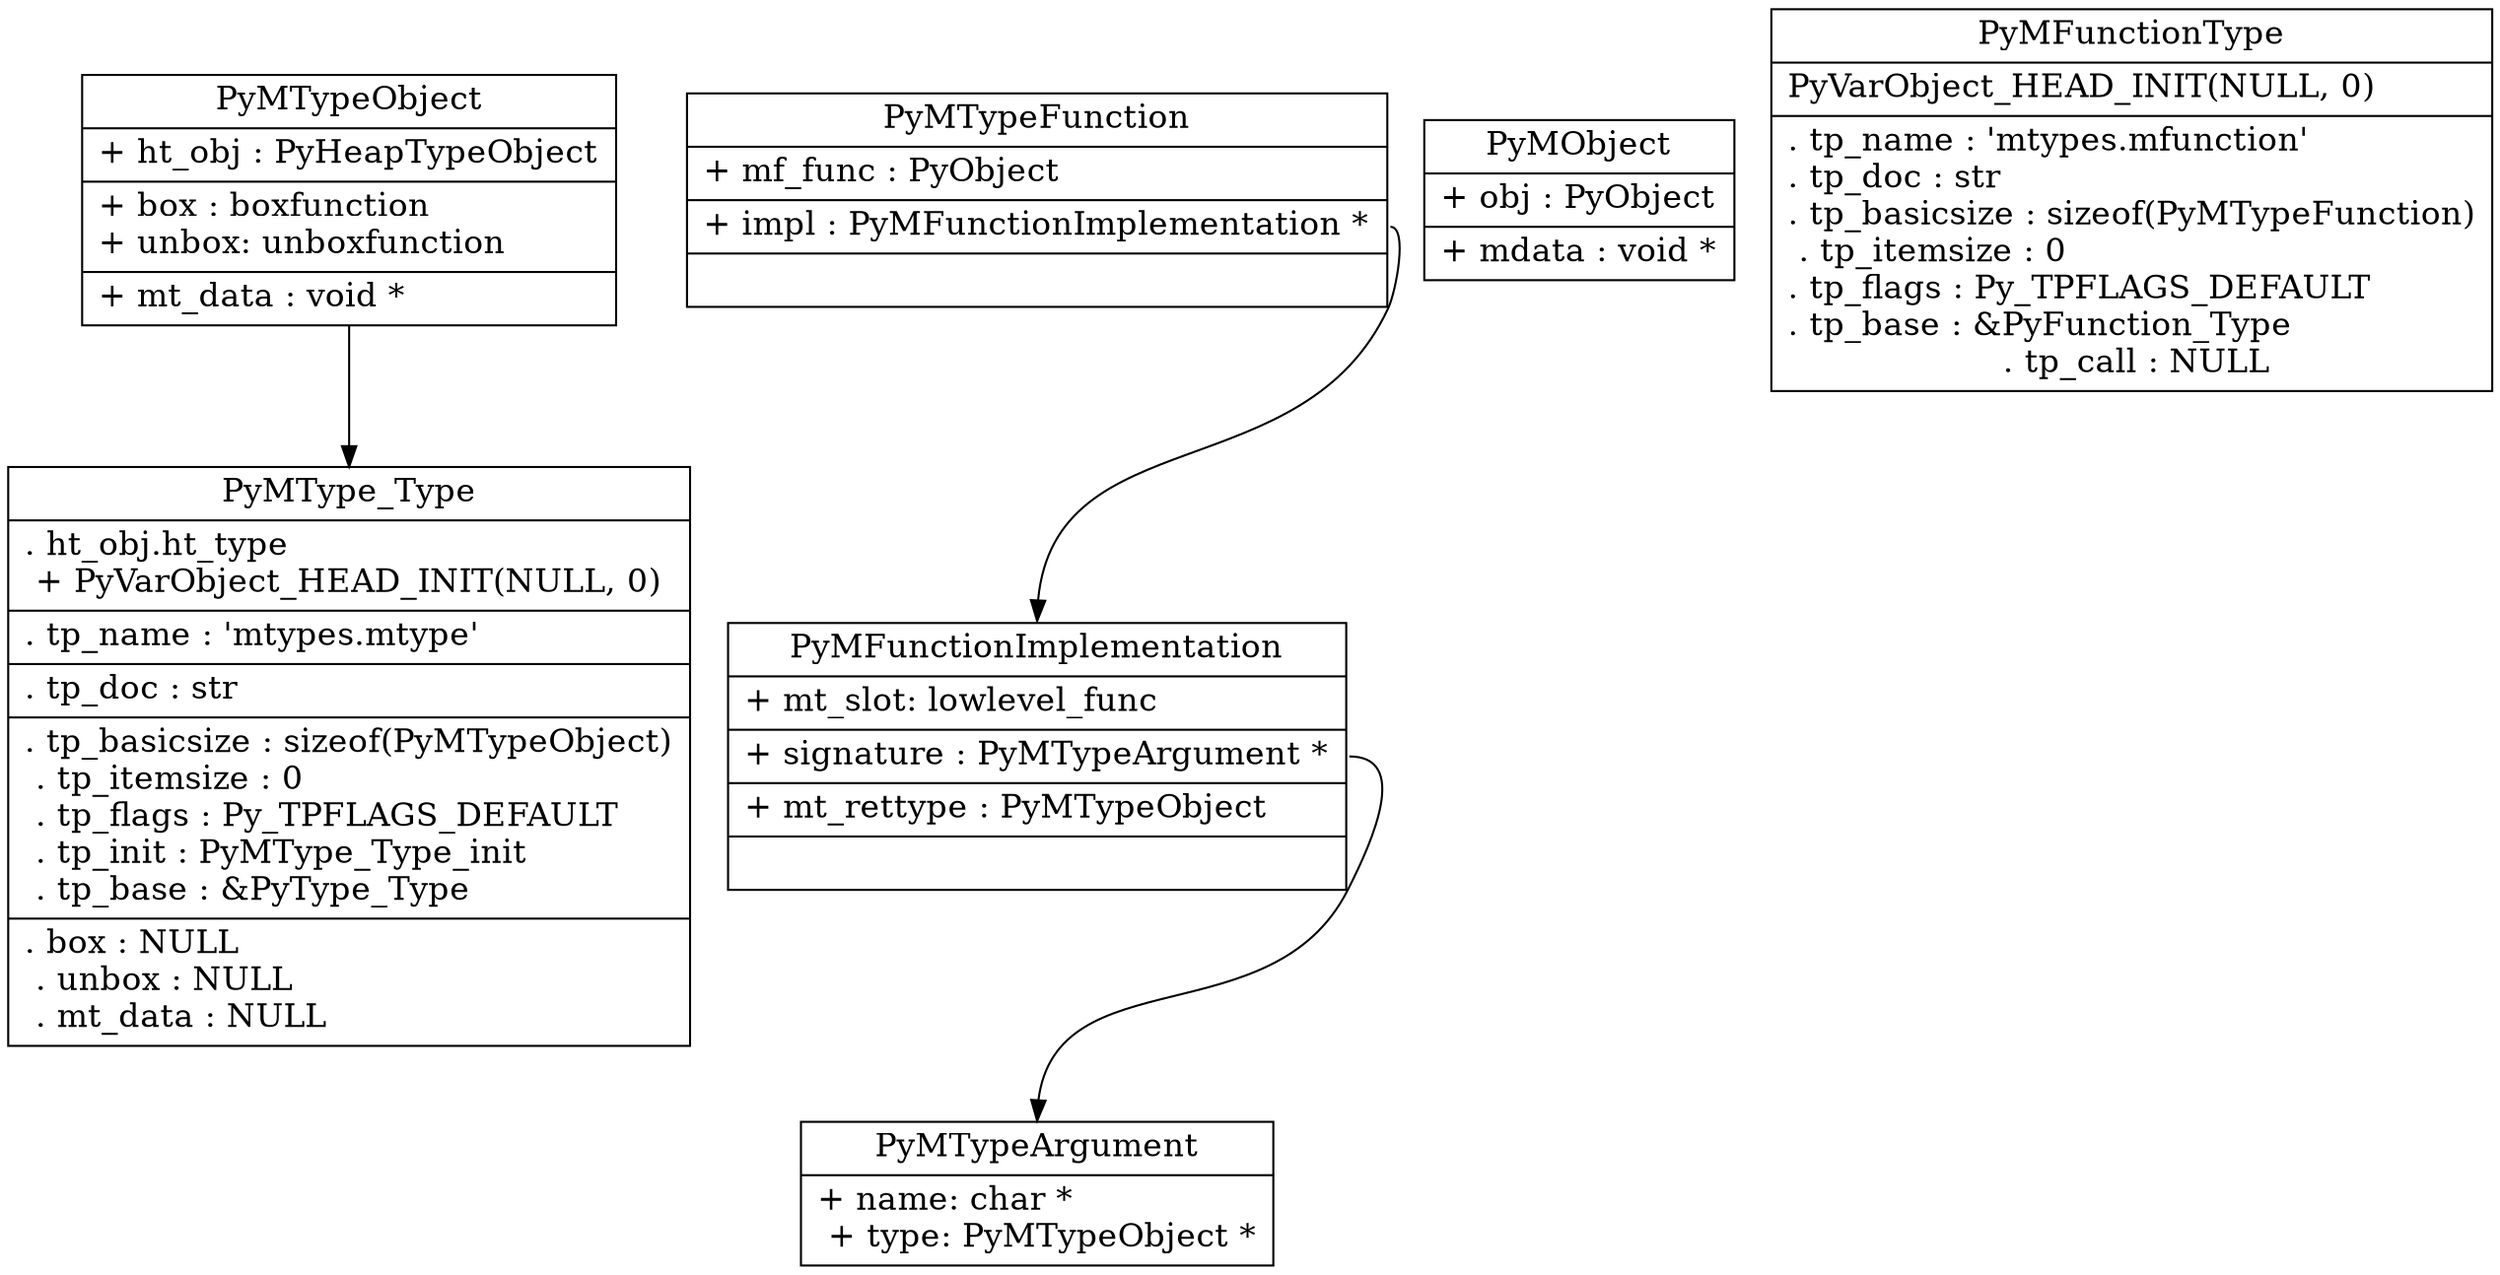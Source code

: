 digraph G {
graph[
];
node [
font = "Helvetica"
fontsize = "16"
shape="record"
];
edge [
font = "Helvetica"
fontsize = "16"
];
_mtypeobject -> _PyMType_Type;
_mfuncimp:f2 -> _margument:f0;
_mfunc:f2 -> _mfuncimp: f0;
_mtypeobject [
        label = "{PyMTypeObject|
		+ ht_obj : PyHeapTypeObject\l|
		+ box : boxfunction\l
		+ unbox: unboxfunction\l|
		+ mt_data : void *\l}"
            ]
_mobject [
        label = "{PyMObject|
		+ obj : PyObject\l|
		+ mdata : void *\l}"
		]
_margument [
        label = "{<f0> PyMTypeArgument|
	    	+ name: char *\l
		    + type: PyMTypeObject *\l}"
            	]
_mfuncimp [
        label = "{<f0> PyMFunctionImplementation|
                <f1> + mt_slot: lowlevel_func\l|
                <f2> + signature : PyMTypeArgument *\l|
                <f3> + mt_rettype : PyMTypeObject\l|}"
                ]
_mfunc [
        label = "{<f0> PyMTypeFunction|
		<f1> + mf_func : PyObject\l|
		<f2> + impl : PyMFunctionImplementation *\l|}"
		]
_PyMType_Type [
        label = "{PyMType_Type|
                . ht_obj.ht_type\l
                + PyVarObject_HEAD_INIT(NULL, 0)\l|
                . tp_name : 'mtypes.mtype'\l|
                . tp_doc : str\l|
                . tp_basicsize : sizeof(PyMTypeObject)\l
                . tp_itemsize : 0\l
                . tp_flags : Py_TPFLAGS_DEFAULT\l
                . tp_init : PyMType_Type_init\l
                . tp_base : &PyType_Type\l|
                . box : NULL\l
                . unbox : NULL\l
                . mt_data : NULL\l}"
                ]
_PyMFunctionType [
                label = "{PyMFunctionType|
		PyVarObject_HEAD_INIT(NULL, 0)\l|
                . tp_name : 'mtypes.mfunction'\l
		. tp_doc : str\l
		. tp_basicsize : sizeof(PyMTypeFunction)\l
        	. tp_itemsize : 0\l
		. tp_flags : Py_TPFLAGS_DEFAULT\l
		. tp_base : &PyFunction_Type\l
                . tp_call : NULL}"
		]
}
